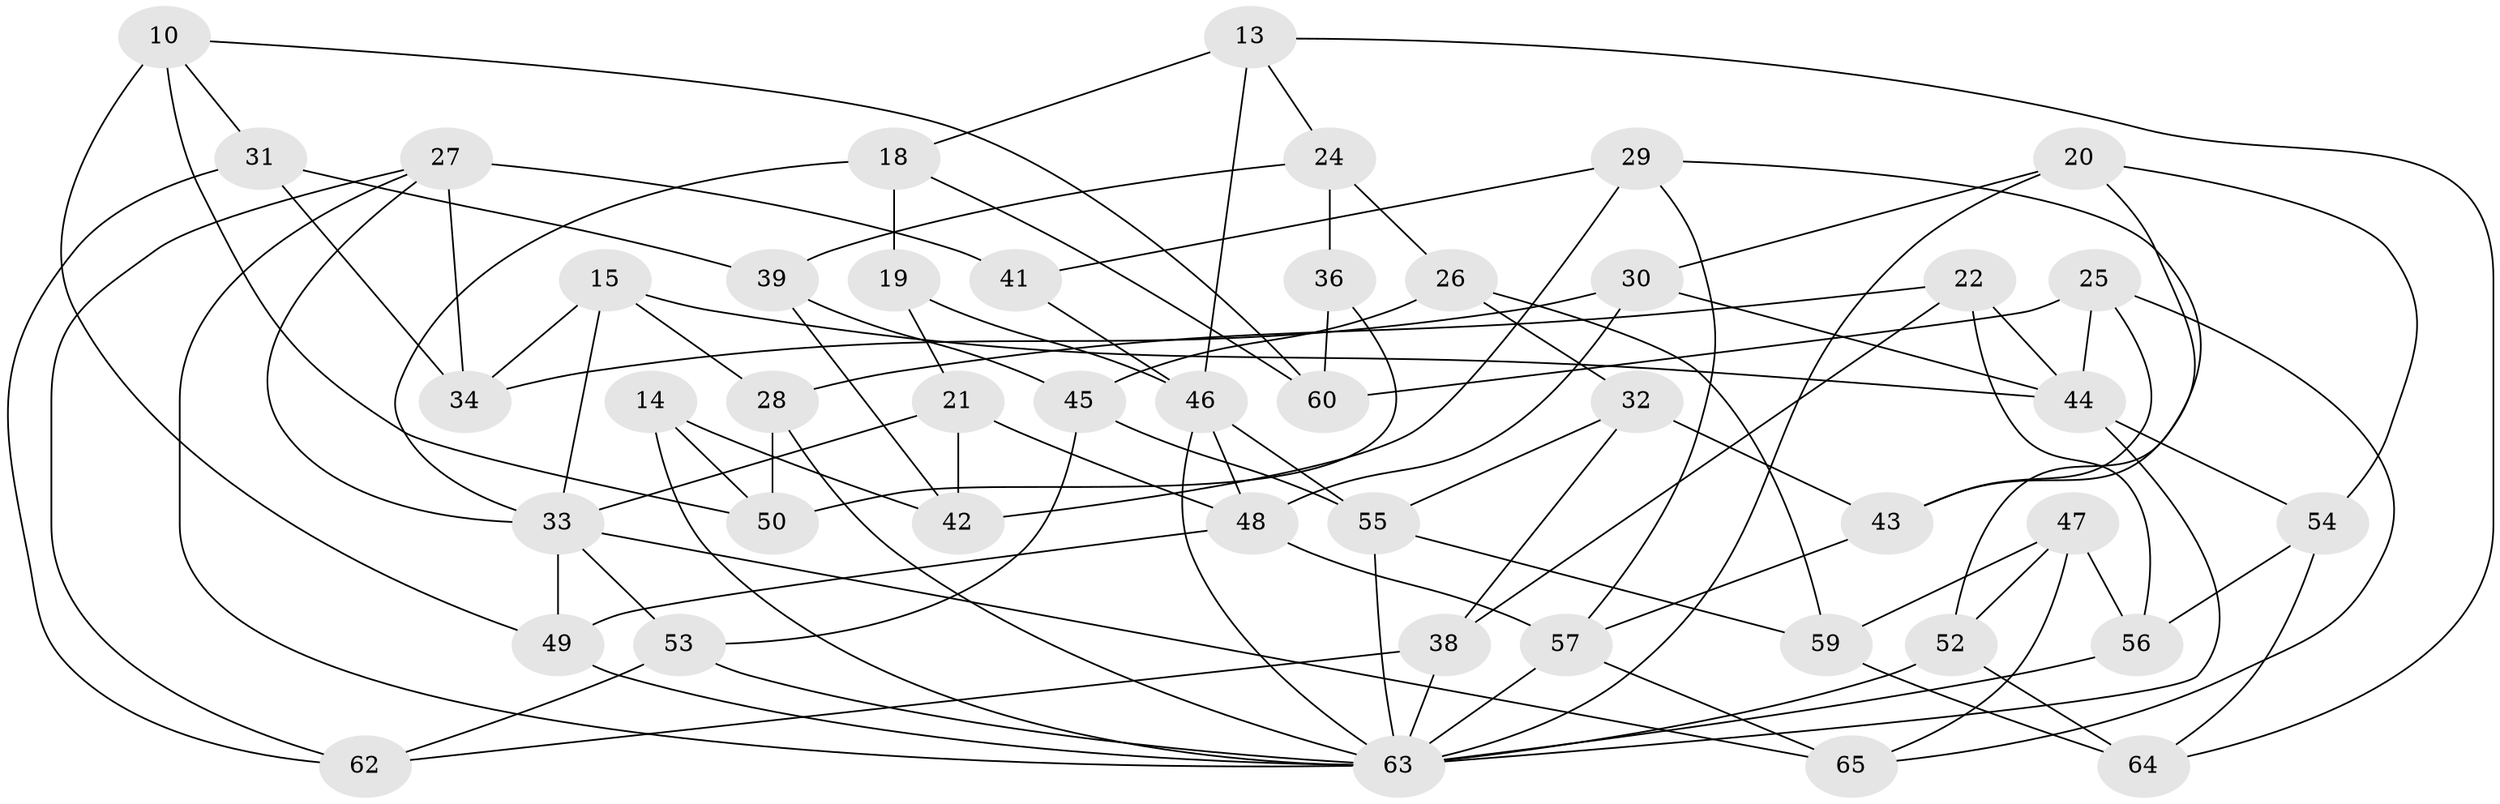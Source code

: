 // original degree distribution, {4: 1.0}
// Generated by graph-tools (version 1.1) at 2025/03/03/04/25 22:03:49]
// undirected, 45 vertices, 98 edges
graph export_dot {
graph [start="1"]
  node [color=gray90,style=filled];
  10;
  13;
  14;
  15;
  18 [super="+5"];
  19;
  20;
  21;
  22;
  24;
  25;
  26;
  27 [super="+17"];
  28;
  29;
  30;
  31;
  32;
  33 [super="+11"];
  34;
  36;
  38;
  39;
  41;
  42;
  43;
  44 [super="+9"];
  45;
  46 [super="+12"];
  47;
  48 [super="+1"];
  49 [super="+23"];
  50 [super="+16"];
  52;
  53;
  54;
  55 [super="+37"];
  56;
  57 [super="+40"];
  59;
  60;
  62;
  63 [super="+58+61"];
  64;
  65;
  10 -- 60;
  10 -- 31;
  10 -- 49;
  10 -- 50;
  13 -- 46;
  13 -- 64;
  13 -- 24;
  13 -- 18;
  14 -- 63;
  14 -- 50 [weight=2];
  14 -- 42;
  15 -- 28;
  15 -- 34;
  15 -- 33;
  15 -- 44;
  18 -- 19 [weight=2];
  18 -- 60;
  18 -- 33 [weight=2];
  19 -- 21;
  19 -- 46;
  20 -- 54;
  20 -- 30;
  20 -- 43;
  20 -- 63;
  21 -- 48;
  21 -- 42;
  21 -- 33;
  22 -- 38;
  22 -- 28;
  22 -- 56;
  22 -- 44;
  24 -- 39;
  24 -- 26;
  24 -- 36;
  25 -- 43;
  25 -- 44;
  25 -- 60;
  25 -- 65;
  26 -- 59;
  26 -- 32;
  26 -- 45;
  27 -- 34;
  27 -- 41 [weight=2];
  27 -- 62;
  27 -- 33;
  27 -- 63;
  28 -- 50;
  28 -- 63;
  29 -- 41;
  29 -- 57;
  29 -- 42;
  29 -- 52;
  30 -- 34;
  30 -- 48;
  30 -- 44;
  31 -- 62;
  31 -- 39;
  31 -- 34;
  32 -- 38;
  32 -- 43;
  32 -- 55;
  33 -- 49;
  33 -- 65;
  33 -- 53;
  36 -- 60;
  36 -- 50 [weight=2];
  38 -- 62;
  38 -- 63;
  39 -- 45;
  39 -- 42;
  41 -- 46;
  43 -- 57;
  44 -- 54;
  44 -- 63;
  45 -- 53;
  45 -- 55;
  46 -- 63 [weight=2];
  46 -- 48;
  46 -- 55 [weight=2];
  47 -- 59;
  47 -- 52;
  47 -- 56;
  47 -- 65;
  48 -- 49 [weight=2];
  48 -- 57;
  49 -- 63 [weight=2];
  52 -- 64;
  52 -- 63;
  53 -- 62;
  53 -- 63;
  54 -- 64;
  54 -- 56;
  55 -- 63;
  55 -- 59;
  56 -- 63;
  57 -- 65;
  57 -- 63 [weight=4];
  59 -- 64;
}
